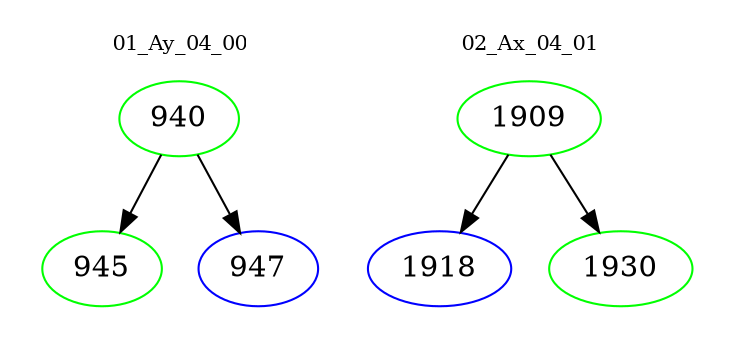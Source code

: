 digraph{
subgraph cluster_0 {
color = white
label = "01_Ay_04_00";
fontsize=10;
T0_940 [label="940", color="green"]
T0_940 -> T0_945 [color="black"]
T0_945 [label="945", color="green"]
T0_940 -> T0_947 [color="black"]
T0_947 [label="947", color="blue"]
}
subgraph cluster_1 {
color = white
label = "02_Ax_04_01";
fontsize=10;
T1_1909 [label="1909", color="green"]
T1_1909 -> T1_1918 [color="black"]
T1_1918 [label="1918", color="blue"]
T1_1909 -> T1_1930 [color="black"]
T1_1930 [label="1930", color="green"]
}
}
